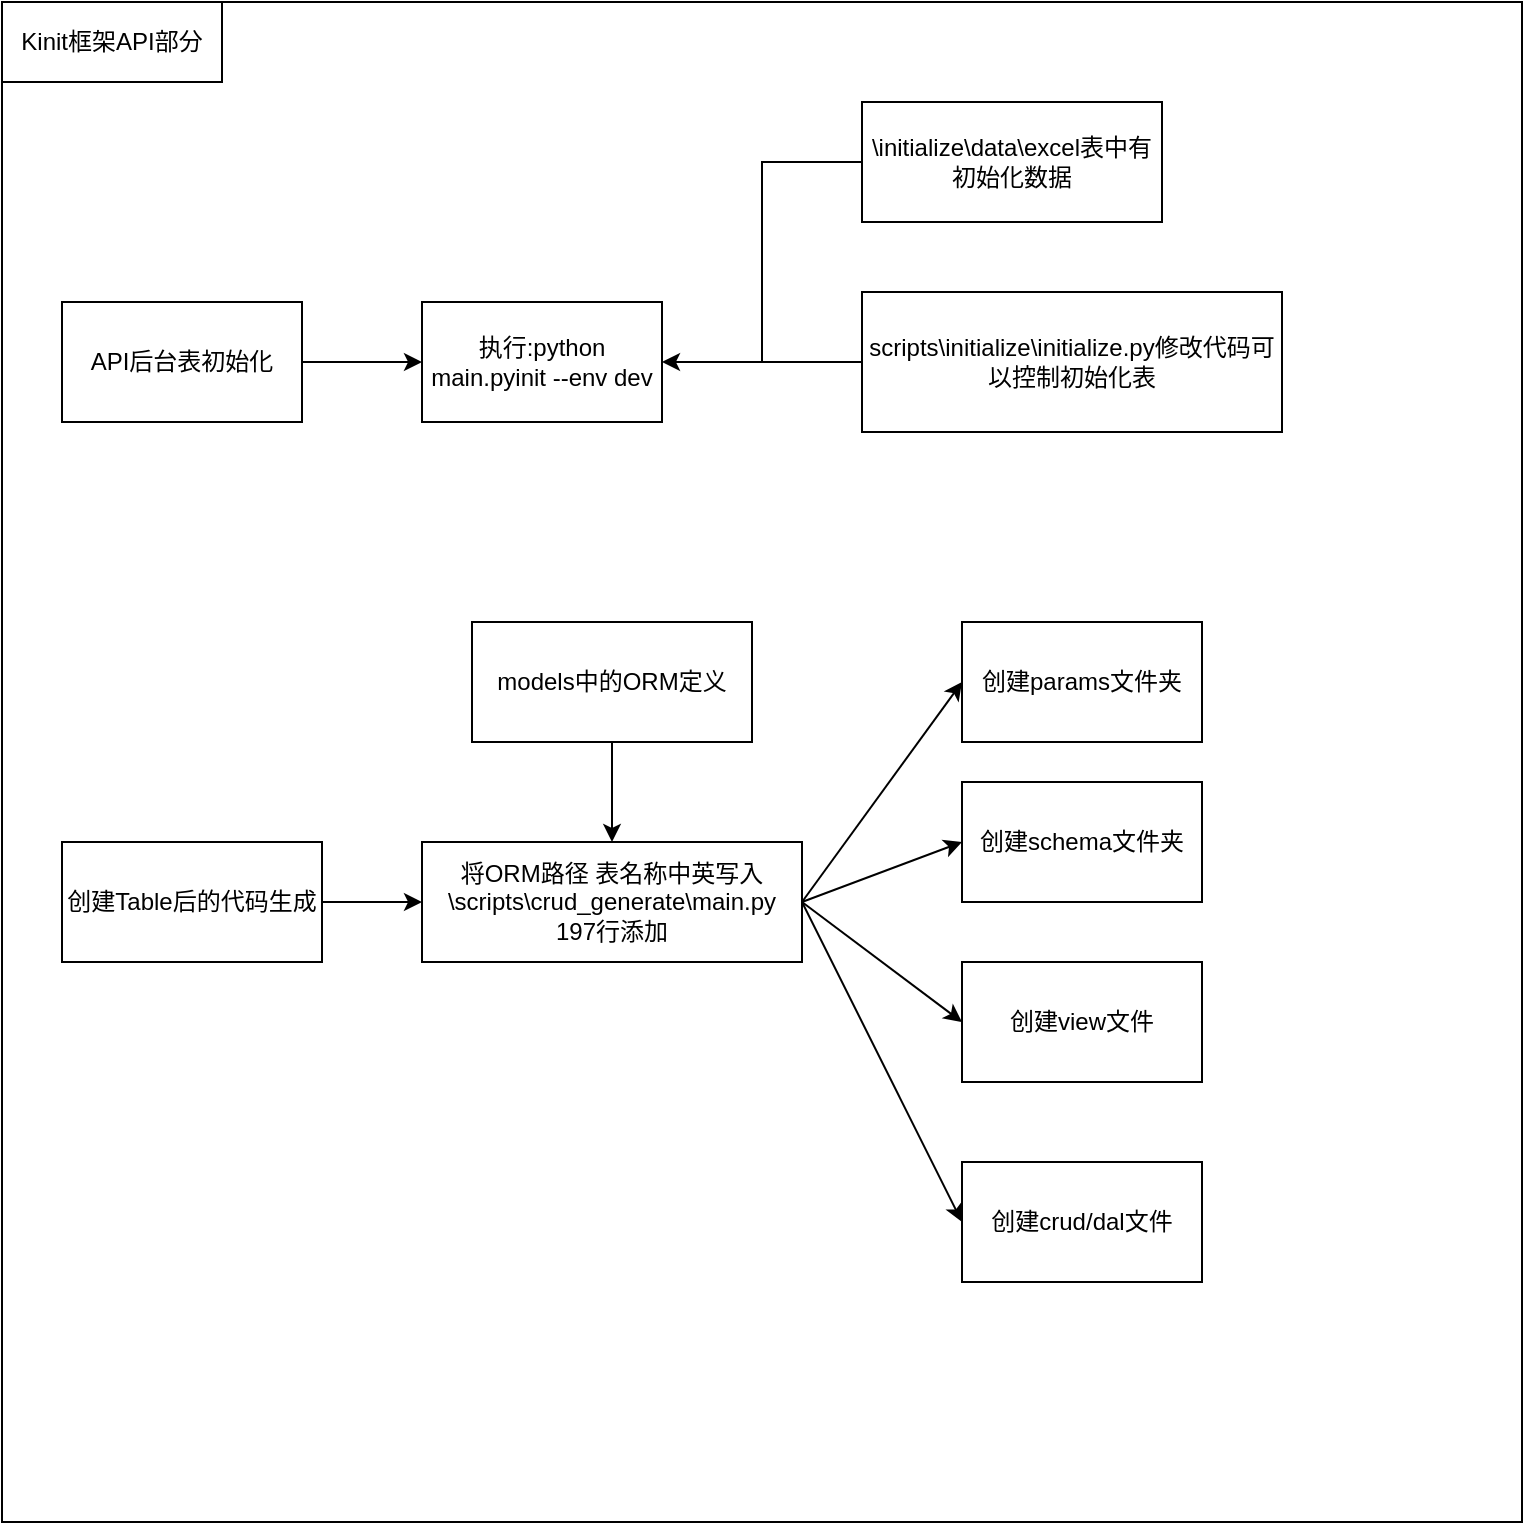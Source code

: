 <mxfile version="27.0.9">
  <diagram id="-vb-fz751r5GrGjDAUyt" name="第 1 页">
    <mxGraphModel dx="1539" dy="873" grid="1" gridSize="10" guides="1" tooltips="1" connect="1" arrows="1" fold="1" page="1" pageScale="1" pageWidth="827" pageHeight="1169" math="0" shadow="0">
      <root>
        <mxCell id="0" />
        <mxCell id="1" parent="0" />
        <mxCell id="vUvzrwSjZFwKB9fZREm9-1" value="" style="whiteSpace=wrap;html=1;aspect=fixed;" vertex="1" parent="1">
          <mxGeometry x="40" y="240" width="760" height="760" as="geometry" />
        </mxCell>
        <mxCell id="vUvzrwSjZFwKB9fZREm9-2" value="Kinit框架API部分" style="rounded=0;whiteSpace=wrap;html=1;" vertex="1" parent="1">
          <mxGeometry x="40" y="240" width="110" height="40" as="geometry" />
        </mxCell>
        <mxCell id="vUvzrwSjZFwKB9fZREm9-3" value="API后台表初始化" style="rounded=0;whiteSpace=wrap;html=1;" vertex="1" parent="1">
          <mxGeometry x="70" y="390" width="120" height="60" as="geometry" />
        </mxCell>
        <mxCell id="vUvzrwSjZFwKB9fZREm9-4" value="执行:python main.pyinit --env dev" style="rounded=0;whiteSpace=wrap;html=1;" vertex="1" parent="1">
          <mxGeometry x="250" y="390" width="120" height="60" as="geometry" />
        </mxCell>
        <mxCell id="vUvzrwSjZFwKB9fZREm9-5" value="\initialize\data\excel表中有初始化数据" style="rounded=0;whiteSpace=wrap;html=1;" vertex="1" parent="1">
          <mxGeometry x="470" y="290" width="150" height="60" as="geometry" />
        </mxCell>
        <mxCell id="vUvzrwSjZFwKB9fZREm9-6" value="scripts\initialize\initialize.py修改代码可以控制初始化表" style="rounded=0;whiteSpace=wrap;html=1;" vertex="1" parent="1">
          <mxGeometry x="470" y="385" width="210" height="70" as="geometry" />
        </mxCell>
        <mxCell id="vUvzrwSjZFwKB9fZREm9-7" value="" style="endArrow=classic;html=1;rounded=0;exitX=1;exitY=0.5;exitDx=0;exitDy=0;entryX=0;entryY=0.5;entryDx=0;entryDy=0;" edge="1" parent="1" source="vUvzrwSjZFwKB9fZREm9-3" target="vUvzrwSjZFwKB9fZREm9-4">
          <mxGeometry width="50" height="50" relative="1" as="geometry">
            <mxPoint x="210" y="530" as="sourcePoint" />
            <mxPoint x="260" y="480" as="targetPoint" />
          </mxGeometry>
        </mxCell>
        <mxCell id="vUvzrwSjZFwKB9fZREm9-8" value="" style="endArrow=classic;html=1;rounded=0;exitX=0;exitY=0.5;exitDx=0;exitDy=0;entryX=1;entryY=0.5;entryDx=0;entryDy=0;" edge="1" parent="1" source="vUvzrwSjZFwKB9fZREm9-6" target="vUvzrwSjZFwKB9fZREm9-4">
          <mxGeometry width="50" height="50" relative="1" as="geometry">
            <mxPoint x="401" y="480" as="sourcePoint" />
            <mxPoint x="425.545" y="300" as="targetPoint" />
          </mxGeometry>
        </mxCell>
        <mxCell id="vUvzrwSjZFwKB9fZREm9-11" value="" style="shape=partialRectangle;whiteSpace=wrap;html=1;bottom=0;right=0;fillColor=none;" vertex="1" parent="1">
          <mxGeometry x="420" y="320" width="50" height="100" as="geometry" />
        </mxCell>
        <mxCell id="vUvzrwSjZFwKB9fZREm9-12" value="创建Table后的代码生成" style="rounded=0;whiteSpace=wrap;html=1;" vertex="1" parent="1">
          <mxGeometry x="70" y="660" width="130" height="60" as="geometry" />
        </mxCell>
        <mxCell id="vUvzrwSjZFwKB9fZREm9-13" value="将ORM路径 表名称中英写入\scripts\crud_generate\main.py&lt;div&gt;197行添加&lt;/div&gt;" style="rounded=0;whiteSpace=wrap;html=1;" vertex="1" parent="1">
          <mxGeometry x="250" y="660" width="190" height="60" as="geometry" />
        </mxCell>
        <mxCell id="vUvzrwSjZFwKB9fZREm9-14" value="models中的ORM定义" style="rounded=0;whiteSpace=wrap;html=1;" vertex="1" parent="1">
          <mxGeometry x="275" y="550" width="140" height="60" as="geometry" />
        </mxCell>
        <mxCell id="vUvzrwSjZFwKB9fZREm9-15" value="" style="endArrow=classic;html=1;rounded=0;entryX=0;entryY=0.5;entryDx=0;entryDy=0;exitX=1;exitY=0.5;exitDx=0;exitDy=0;" edge="1" parent="1" source="vUvzrwSjZFwKB9fZREm9-12" target="vUvzrwSjZFwKB9fZREm9-13">
          <mxGeometry width="50" height="50" relative="1" as="geometry">
            <mxPoint x="170" y="780" as="sourcePoint" />
            <mxPoint x="220" y="730" as="targetPoint" />
          </mxGeometry>
        </mxCell>
        <mxCell id="vUvzrwSjZFwKB9fZREm9-16" value="" style="endArrow=classic;html=1;rounded=0;entryX=0.5;entryY=0;entryDx=0;entryDy=0;exitX=0.5;exitY=1;exitDx=0;exitDy=0;" edge="1" parent="1" source="vUvzrwSjZFwKB9fZREm9-14" target="vUvzrwSjZFwKB9fZREm9-13">
          <mxGeometry width="50" height="50" relative="1" as="geometry">
            <mxPoint x="170" y="660" as="sourcePoint" />
            <mxPoint x="220" y="610" as="targetPoint" />
          </mxGeometry>
        </mxCell>
        <mxCell id="vUvzrwSjZFwKB9fZREm9-17" value="创建params文件夹" style="rounded=0;whiteSpace=wrap;html=1;" vertex="1" parent="1">
          <mxGeometry x="520" y="550" width="120" height="60" as="geometry" />
        </mxCell>
        <mxCell id="vUvzrwSjZFwKB9fZREm9-18" value="" style="endArrow=classic;html=1;rounded=0;exitX=1;exitY=0.5;exitDx=0;exitDy=0;entryX=0;entryY=0.5;entryDx=0;entryDy=0;" edge="1" parent="1" source="vUvzrwSjZFwKB9fZREm9-13" target="vUvzrwSjZFwKB9fZREm9-17">
          <mxGeometry width="50" height="50" relative="1" as="geometry">
            <mxPoint x="490" y="740" as="sourcePoint" />
            <mxPoint x="540" y="690" as="targetPoint" />
          </mxGeometry>
        </mxCell>
        <mxCell id="vUvzrwSjZFwKB9fZREm9-19" value="创建schema文件夹" style="rounded=0;whiteSpace=wrap;html=1;" vertex="1" parent="1">
          <mxGeometry x="520" y="630" width="120" height="60" as="geometry" />
        </mxCell>
        <mxCell id="vUvzrwSjZFwKB9fZREm9-20" value="创建view文件" style="rounded=0;whiteSpace=wrap;html=1;" vertex="1" parent="1">
          <mxGeometry x="520" y="720" width="120" height="60" as="geometry" />
        </mxCell>
        <mxCell id="vUvzrwSjZFwKB9fZREm9-21" value="创建crud/dal文件" style="rounded=0;whiteSpace=wrap;html=1;" vertex="1" parent="1">
          <mxGeometry x="520" y="820" width="120" height="60" as="geometry" />
        </mxCell>
        <mxCell id="vUvzrwSjZFwKB9fZREm9-22" value="" style="endArrow=classic;html=1;rounded=0;exitX=1;exitY=0.5;exitDx=0;exitDy=0;entryX=0;entryY=0.5;entryDx=0;entryDy=0;" edge="1" parent="1" source="vUvzrwSjZFwKB9fZREm9-13" target="vUvzrwSjZFwKB9fZREm9-19">
          <mxGeometry width="50" height="50" relative="1" as="geometry">
            <mxPoint x="530" y="760" as="sourcePoint" />
            <mxPoint x="530" y="670" as="targetPoint" />
          </mxGeometry>
        </mxCell>
        <mxCell id="vUvzrwSjZFwKB9fZREm9-23" value="" style="endArrow=classic;html=1;rounded=0;entryX=0;entryY=0.5;entryDx=0;entryDy=0;" edge="1" parent="1" target="vUvzrwSjZFwKB9fZREm9-20">
          <mxGeometry width="50" height="50" relative="1" as="geometry">
            <mxPoint x="440" y="690" as="sourcePoint" />
            <mxPoint x="560" y="700" as="targetPoint" />
          </mxGeometry>
        </mxCell>
        <mxCell id="vUvzrwSjZFwKB9fZREm9-24" value="" style="endArrow=classic;html=1;rounded=0;entryX=0;entryY=0.5;entryDx=0;entryDy=0;" edge="1" parent="1" target="vUvzrwSjZFwKB9fZREm9-21">
          <mxGeometry width="50" height="50" relative="1" as="geometry">
            <mxPoint x="440" y="690" as="sourcePoint" />
            <mxPoint x="560" y="830" as="targetPoint" />
          </mxGeometry>
        </mxCell>
      </root>
    </mxGraphModel>
  </diagram>
</mxfile>
